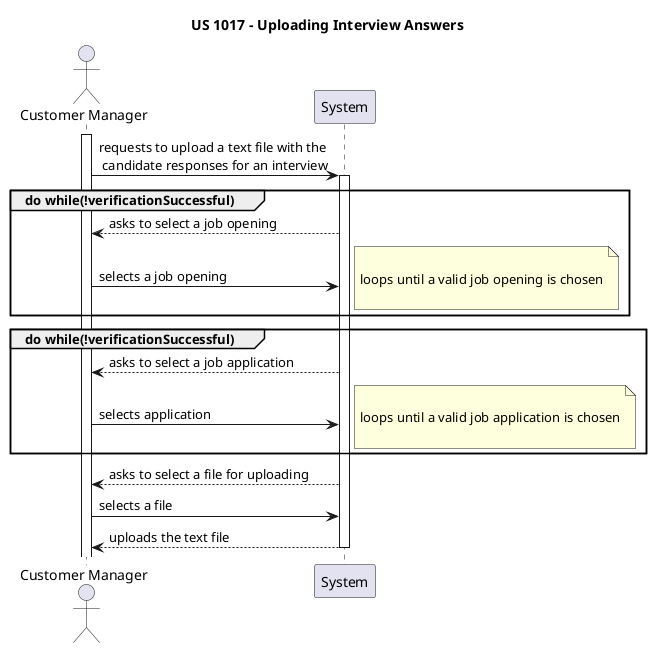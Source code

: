 @startuml
actor "Customer Manager" as User
participant System as SYS


title US 1017 - Uploading Interview Answers


activate User

User -> SYS : requests to upload a text file with the\n candidate responses for an interview

activate SYS

group do while(!verificationSuccessful)

SYS --> User : asks to select a job opening

User -> SYS : selects a job opening

note right

loops until a valid job opening is chosen

end note

end

group do while(!verificationSuccessful)

SYS --> User : asks to select a job application

User -> SYS : selects application

note right

loops until a valid job application is chosen

end note

end

SYS --> User : asks to select a file for uploading

User -> SYS : selects a file

SYS --> User : uploads the text file

deactivate SYS

@enduml
